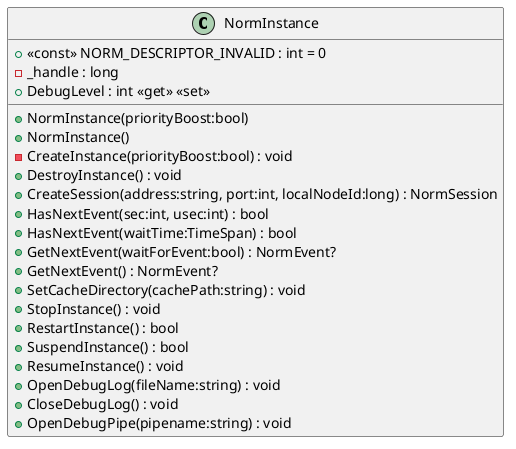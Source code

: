 @startuml
class NormInstance {
    + <<const>> NORM_DESCRIPTOR_INVALID : int = 0
    - _handle : long
    + NormInstance(priorityBoost:bool)
    + NormInstance()
    - CreateInstance(priorityBoost:bool) : void
    + DestroyInstance() : void
    + CreateSession(address:string, port:int, localNodeId:long) : NormSession
    + HasNextEvent(sec:int, usec:int) : bool
    + HasNextEvent(waitTime:TimeSpan) : bool
    + GetNextEvent(waitForEvent:bool) : NormEvent?
    + GetNextEvent() : NormEvent?
    + SetCacheDirectory(cachePath:string) : void
    + StopInstance() : void
    + RestartInstance() : bool
    + SuspendInstance() : bool
    + ResumeInstance() : void
    + OpenDebugLog(fileName:string) : void
    + CloseDebugLog() : void
    + OpenDebugPipe(pipename:string) : void
    + DebugLevel : int <<get>> <<set>>
}
@enduml
